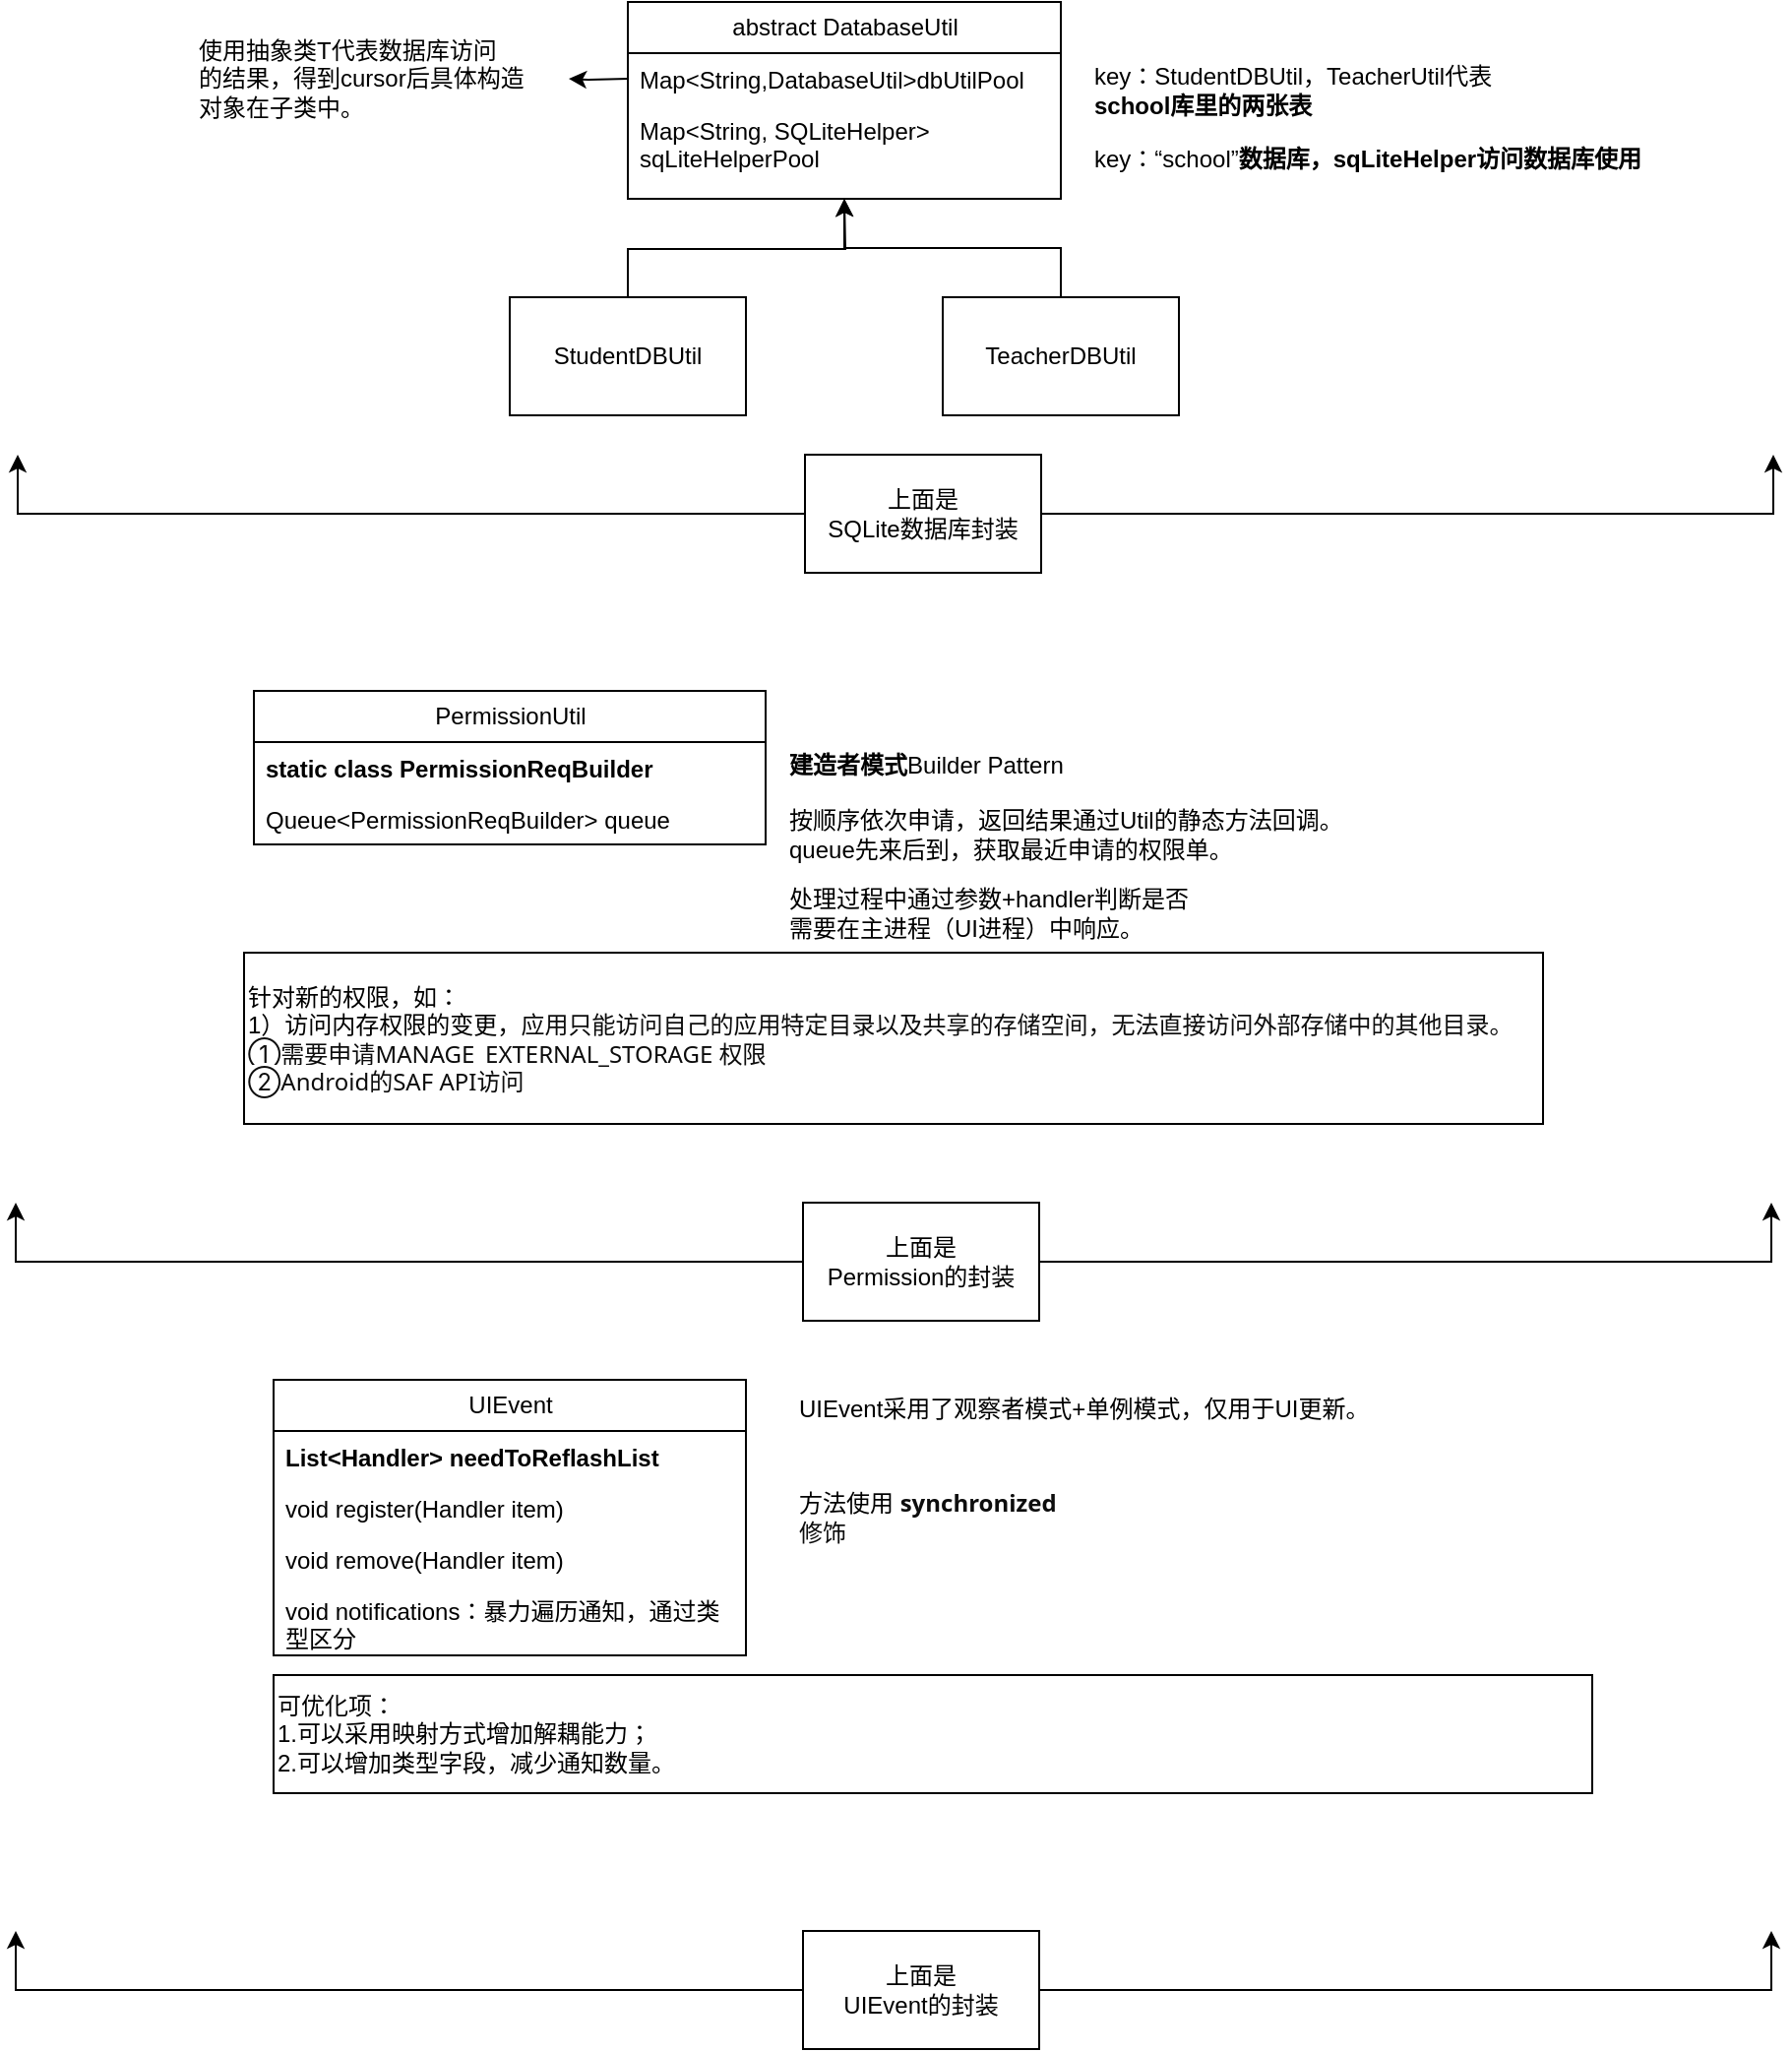 <mxfile version="24.0.7" type="github">
  <diagram name="第 1 页" id="cVpbqnuZjv5tUL9fKgHS">
    <mxGraphModel dx="1050" dy="530" grid="1" gridSize="10" guides="1" tooltips="1" connect="1" arrows="1" fold="1" page="1" pageScale="1" pageWidth="1100" pageHeight="1700" math="0" shadow="0">
      <root>
        <mxCell id="0" />
        <mxCell id="1" parent="0" />
        <mxCell id="_Ly2tGGcxf1HoNy1rfg0-22" style="edgeStyle=orthogonalEdgeStyle;rounded=0;orthogonalLoop=1;jettySize=auto;html=1;exitX=0.5;exitY=0;exitDx=0;exitDy=0;" parent="1" source="_Ly2tGGcxf1HoNy1rfg0-3" edge="1">
          <mxGeometry relative="1" as="geometry">
            <mxPoint x="490" y="110" as="targetPoint" />
          </mxGeometry>
        </mxCell>
        <mxCell id="_Ly2tGGcxf1HoNy1rfg0-3" value="StudentDBUtil" style="whiteSpace=wrap;html=1;" parent="1" vertex="1">
          <mxGeometry x="320" y="160" width="120" height="60" as="geometry" />
        </mxCell>
        <mxCell id="_Ly2tGGcxf1HoNy1rfg0-4" value="TeacherDBUtil" style="whiteSpace=wrap;html=1;" parent="1" vertex="1">
          <mxGeometry x="540" y="160" width="120" height="60" as="geometry" />
        </mxCell>
        <mxCell id="_Ly2tGGcxf1HoNy1rfg0-17" value="&lt;span style=&quot;text-wrap: wrap;&quot;&gt;abstract&amp;nbsp;&lt;/span&gt;&lt;span style=&quot;text-wrap: wrap; background-color: initial;&quot;&gt;DatabaseUtil&lt;/span&gt;" style="swimlane;fontStyle=0;childLayout=stackLayout;horizontal=1;startSize=26;fillColor=none;horizontalStack=0;resizeParent=1;resizeParentMax=0;resizeLast=0;collapsible=1;marginBottom=0;html=1;" parent="1" vertex="1">
          <mxGeometry x="380" y="10" width="220" height="100" as="geometry" />
        </mxCell>
        <mxCell id="_Ly2tGGcxf1HoNy1rfg0-18" value="Map&amp;lt;String,DatabaseUtil&amp;gt;dbUtilPool" style="text;strokeColor=none;fillColor=none;align=left;verticalAlign=top;spacingLeft=4;spacingRight=4;overflow=hidden;rotatable=0;points=[[0,0.5],[1,0.5]];portConstraint=eastwest;whiteSpace=wrap;html=1;" parent="_Ly2tGGcxf1HoNy1rfg0-17" vertex="1">
          <mxGeometry y="26" width="220" height="26" as="geometry" />
        </mxCell>
        <mxCell id="_Ly2tGGcxf1HoNy1rfg0-19" value="Map&amp;lt;String, SQLiteHelper&amp;gt; sqLiteHelperPool" style="text;strokeColor=none;fillColor=none;align=left;verticalAlign=top;spacingLeft=4;spacingRight=4;overflow=hidden;rotatable=0;points=[[0,0.5],[1,0.5]];portConstraint=eastwest;whiteSpace=wrap;html=1;" parent="_Ly2tGGcxf1HoNy1rfg0-17" vertex="1">
          <mxGeometry y="52" width="220" height="48" as="geometry" />
        </mxCell>
        <mxCell id="_Ly2tGGcxf1HoNy1rfg0-21" style="edgeStyle=orthogonalEdgeStyle;rounded=0;orthogonalLoop=1;jettySize=auto;html=1;exitX=0.5;exitY=0;exitDx=0;exitDy=0;entryX=0.5;entryY=1;entryDx=0;entryDy=0;entryPerimeter=0;" parent="1" source="_Ly2tGGcxf1HoNy1rfg0-4" target="_Ly2tGGcxf1HoNy1rfg0-19" edge="1">
          <mxGeometry relative="1" as="geometry" />
        </mxCell>
        <mxCell id="_Ly2tGGcxf1HoNy1rfg0-23" value="key：StudentDBUtil，TeacherUtil代表&lt;div&gt;&lt;b&gt;school库里的两张表&lt;/b&gt;&lt;/div&gt;" style="text;html=1;align=left;verticalAlign=middle;resizable=0;points=[];autosize=1;strokeColor=none;fillColor=none;" parent="1" vertex="1">
          <mxGeometry x="615" y="35" width="230" height="40" as="geometry" />
        </mxCell>
        <mxCell id="1c0kHlhWkJaU_nETKubm-9" value="key：“school”&lt;b&gt;数据库，sqLiteHelper访问数据库使用&lt;/b&gt;" style="text;html=1;align=left;verticalAlign=middle;resizable=0;points=[];autosize=1;strokeColor=none;fillColor=none;" parent="1" vertex="1">
          <mxGeometry x="615" y="75" width="300" height="30" as="geometry" />
        </mxCell>
        <mxCell id="1c0kHlhWkJaU_nETKubm-11" value="使用抽象类T代表数据库访问&lt;div&gt;的结果，得到cursor后具体构造&lt;/div&gt;&lt;div&gt;对象在子类中。&lt;/div&gt;" style="text;html=1;align=left;verticalAlign=middle;resizable=0;points=[];autosize=1;strokeColor=none;fillColor=none;" parent="1" vertex="1">
          <mxGeometry x="160" y="19" width="190" height="60" as="geometry" />
        </mxCell>
        <mxCell id="1c0kHlhWkJaU_nETKubm-10" style="edgeStyle=orthogonalEdgeStyle;rounded=0;orthogonalLoop=1;jettySize=auto;html=1;exitX=0;exitY=0.5;exitDx=0;exitDy=0;" parent="1" target="1c0kHlhWkJaU_nETKubm-11" edge="1">
          <mxGeometry relative="1" as="geometry">
            <mxPoint x="290" y="49" as="targetPoint" />
            <mxPoint x="380" y="49" as="sourcePoint" />
          </mxGeometry>
        </mxCell>
        <mxCell id="1c0kHlhWkJaU_nETKubm-13" style="edgeStyle=orthogonalEdgeStyle;rounded=0;orthogonalLoop=1;jettySize=auto;html=1;exitX=0;exitY=0.5;exitDx=0;exitDy=0;" parent="1" source="1c0kHlhWkJaU_nETKubm-12" edge="1">
          <mxGeometry relative="1" as="geometry">
            <mxPoint x="70" y="240" as="targetPoint" />
            <Array as="points">
              <mxPoint x="70" y="270" />
            </Array>
          </mxGeometry>
        </mxCell>
        <mxCell id="1c0kHlhWkJaU_nETKubm-14" style="edgeStyle=orthogonalEdgeStyle;rounded=0;orthogonalLoop=1;jettySize=auto;html=1;exitX=1;exitY=0.5;exitDx=0;exitDy=0;" parent="1" source="1c0kHlhWkJaU_nETKubm-12" edge="1">
          <mxGeometry relative="1" as="geometry">
            <mxPoint x="962" y="240" as="targetPoint" />
            <Array as="points">
              <mxPoint x="962" y="270" />
            </Array>
          </mxGeometry>
        </mxCell>
        <mxCell id="1c0kHlhWkJaU_nETKubm-12" value="&lt;div&gt;上面是&lt;/div&gt;SQLite数据库封装" style="whiteSpace=wrap;html=1;" parent="1" vertex="1">
          <mxGeometry x="470" y="240" width="120" height="60" as="geometry" />
        </mxCell>
        <mxCell id="1c0kHlhWkJaU_nETKubm-15" value="PermissionUtil" style="swimlane;fontStyle=0;childLayout=stackLayout;horizontal=1;startSize=26;fillColor=none;horizontalStack=0;resizeParent=1;resizeParentMax=0;resizeLast=0;collapsible=1;marginBottom=0;html=1;" parent="1" vertex="1">
          <mxGeometry x="190" y="360" width="260" height="78" as="geometry" />
        </mxCell>
        <mxCell id="1c0kHlhWkJaU_nETKubm-16" value="&lt;b&gt;static&amp;nbsp;class PermissionReqBuilder&lt;/b&gt;" style="text;strokeColor=none;fillColor=none;align=left;verticalAlign=top;spacingLeft=4;spacingRight=4;overflow=hidden;rotatable=0;points=[[0,0.5],[1,0.5]];portConstraint=eastwest;whiteSpace=wrap;html=1;" parent="1c0kHlhWkJaU_nETKubm-15" vertex="1">
          <mxGeometry y="26" width="260" height="26" as="geometry" />
        </mxCell>
        <mxCell id="1c0kHlhWkJaU_nETKubm-17" value="Queue&amp;lt;PermissionReqBuilder&amp;gt;&amp;nbsp;queue" style="text;strokeColor=none;fillColor=none;align=left;verticalAlign=top;spacingLeft=4;spacingRight=4;overflow=hidden;rotatable=0;points=[[0,0.5],[1,0.5]];portConstraint=eastwest;whiteSpace=wrap;html=1;" parent="1c0kHlhWkJaU_nETKubm-15" vertex="1">
          <mxGeometry y="52" width="260" height="26" as="geometry" />
        </mxCell>
        <mxCell id="1c0kHlhWkJaU_nETKubm-20" value="&lt;b&gt;建造者模式&lt;/b&gt;Builder&amp;nbsp;Pattern" style="text;html=1;align=left;verticalAlign=middle;resizable=0;points=[];autosize=1;strokeColor=none;fillColor=none;" parent="1" vertex="1">
          <mxGeometry x="460" y="383" width="160" height="30" as="geometry" />
        </mxCell>
        <mxCell id="1c0kHlhWkJaU_nETKubm-21" value="按顺序依次申请，返回结果通过Util的静态方法回调。&lt;div&gt;queue先来后到，获取最近申请的权限单。&lt;/div&gt;" style="text;html=1;align=left;verticalAlign=middle;resizable=0;points=[];autosize=1;strokeColor=none;fillColor=none;" parent="1" vertex="1">
          <mxGeometry x="460" y="413" width="300" height="40" as="geometry" />
        </mxCell>
        <mxCell id="1c0kHlhWkJaU_nETKubm-22" value="处理过程中通过参数+handler判断是否&lt;div&gt;需要在主进程（UI进程）中响应。&lt;/div&gt;" style="text;html=1;align=left;verticalAlign=middle;resizable=0;points=[];autosize=1;strokeColor=none;fillColor=none;" parent="1" vertex="1">
          <mxGeometry x="460" y="453" width="230" height="40" as="geometry" />
        </mxCell>
        <mxCell id="1c0kHlhWkJaU_nETKubm-23" value="针对新的权限，如：&lt;div style=&quot;font-size: 12px;&quot;&gt;1）访问内存权限的变更，&lt;span style=&quot;color: rgb(13, 13, 13); font-family: Söhne, ui-sans-serif, system-ui, -apple-system, &amp;quot;Segoe UI&amp;quot;, Roboto, Ubuntu, Cantarell, &amp;quot;Noto Sans&amp;quot;, sans-serif, &amp;quot;Helvetica Neue&amp;quot;, Arial, &amp;quot;Apple Color Emoji&amp;quot;, &amp;quot;Segoe UI Emoji&amp;quot;, &amp;quot;Segoe UI Symbol&amp;quot;, &amp;quot;Noto Color Emoji&amp;quot;; font-size: 12px; white-space-collapse: preserve; background-color: rgb(255, 255, 255);&quot;&gt;应用只能访问自己的应用特定目录以及共享的存储空间，无法直接访问外部存储中的其他目录。&lt;/span&gt;&lt;/div&gt;&lt;div style=&quot;font-size: 12px;&quot;&gt;&lt;span style=&quot;color: rgb(13, 13, 13); font-family: Söhne, ui-sans-serif, system-ui, -apple-system, &amp;quot;Segoe UI&amp;quot;, Roboto, Ubuntu, Cantarell, &amp;quot;Noto Sans&amp;quot;, sans-serif, &amp;quot;Helvetica Neue&amp;quot;, Arial, &amp;quot;Apple Color Emoji&amp;quot;, &amp;quot;Segoe UI Emoji&amp;quot;, &amp;quot;Segoe UI Symbol&amp;quot;, &amp;quot;Noto Color Emoji&amp;quot;; font-size: 12px; white-space-collapse: preserve; background-color: rgb(255, 255, 255);&quot;&gt;①需要申请&lt;/span&gt;&lt;span style=&quot;background-color: rgb(255, 255, 255); color: rgb(13, 13, 13); font-family: Söhne, ui-sans-serif, system-ui, -apple-system, &amp;quot;Segoe UI&amp;quot;, Roboto, Ubuntu, Cantarell, &amp;quot;Noto Sans&amp;quot;, sans-serif, &amp;quot;Helvetica Neue&amp;quot;, Arial, &amp;quot;Apple Color Emoji&amp;quot;, &amp;quot;Segoe UI Emoji&amp;quot;, &amp;quot;Segoe UI Symbol&amp;quot;, &amp;quot;Noto Color Emoji&amp;quot;; font-size: 12px; white-space-collapse: preserve;&quot;&gt;MANAGE_EXTERNAL_STORAGE 权限&lt;/span&gt;&lt;/div&gt;&lt;div style=&quot;font-size: 12px;&quot;&gt;&lt;span style=&quot;background-color: rgb(255, 255, 255); color: rgb(13, 13, 13); font-family: Söhne, ui-sans-serif, system-ui, -apple-system, &amp;quot;Segoe UI&amp;quot;, Roboto, Ubuntu, Cantarell, &amp;quot;Noto Sans&amp;quot;, sans-serif, &amp;quot;Helvetica Neue&amp;quot;, Arial, &amp;quot;Apple Color Emoji&amp;quot;, &amp;quot;Segoe UI Emoji&amp;quot;, &amp;quot;Segoe UI Symbol&amp;quot;, &amp;quot;Noto Color Emoji&amp;quot;; font-size: 12px; white-space-collapse: preserve;&quot;&gt;②Android的SAF API访问&lt;/span&gt;&lt;/div&gt;" style="whiteSpace=wrap;html=1;fontSize=12;align=left;" parent="1" vertex="1">
          <mxGeometry x="185" y="493" width="660" height="87" as="geometry" />
        </mxCell>
        <mxCell id="1c0kHlhWkJaU_nETKubm-24" style="edgeStyle=orthogonalEdgeStyle;rounded=0;orthogonalLoop=1;jettySize=auto;html=1;exitX=0;exitY=0.5;exitDx=0;exitDy=0;" parent="1" source="1c0kHlhWkJaU_nETKubm-26" edge="1">
          <mxGeometry relative="1" as="geometry">
            <mxPoint x="69" y="620" as="targetPoint" />
            <Array as="points">
              <mxPoint x="69" y="650" />
            </Array>
          </mxGeometry>
        </mxCell>
        <mxCell id="1c0kHlhWkJaU_nETKubm-25" style="edgeStyle=orthogonalEdgeStyle;rounded=0;orthogonalLoop=1;jettySize=auto;html=1;exitX=1;exitY=0.5;exitDx=0;exitDy=0;" parent="1" source="1c0kHlhWkJaU_nETKubm-26" edge="1">
          <mxGeometry relative="1" as="geometry">
            <mxPoint x="961" y="620" as="targetPoint" />
            <Array as="points">
              <mxPoint x="961" y="650" />
            </Array>
          </mxGeometry>
        </mxCell>
        <mxCell id="1c0kHlhWkJaU_nETKubm-26" value="&lt;div&gt;上面是&lt;/div&gt;Permission的封装" style="whiteSpace=wrap;html=1;" parent="1" vertex="1">
          <mxGeometry x="469" y="620" width="120" height="60" as="geometry" />
        </mxCell>
        <mxCell id="asEf8vuWVPnKcKxidllt-1" value="UIEvent" style="swimlane;fontStyle=0;childLayout=stackLayout;horizontal=1;startSize=26;fillColor=none;horizontalStack=0;resizeParent=1;resizeParentMax=0;resizeLast=0;collapsible=1;marginBottom=0;html=1;" vertex="1" parent="1">
          <mxGeometry x="200" y="710" width="240" height="140" as="geometry" />
        </mxCell>
        <mxCell id="asEf8vuWVPnKcKxidllt-2" value="&lt;b&gt;List&amp;lt;Handler&amp;gt; needToReflashList&lt;/b&gt;" style="text;strokeColor=none;fillColor=none;align=left;verticalAlign=top;spacingLeft=4;spacingRight=4;overflow=hidden;rotatable=0;points=[[0,0.5],[1,0.5]];portConstraint=eastwest;whiteSpace=wrap;html=1;" vertex="1" parent="asEf8vuWVPnKcKxidllt-1">
          <mxGeometry y="26" width="240" height="26" as="geometry" />
        </mxCell>
        <mxCell id="asEf8vuWVPnKcKxidllt-3" value="void register(Handler item)" style="text;strokeColor=none;fillColor=none;align=left;verticalAlign=top;spacingLeft=4;spacingRight=4;overflow=hidden;rotatable=0;points=[[0,0.5],[1,0.5]];portConstraint=eastwest;whiteSpace=wrap;html=1;" vertex="1" parent="asEf8vuWVPnKcKxidllt-1">
          <mxGeometry y="52" width="240" height="26" as="geometry" />
        </mxCell>
        <mxCell id="asEf8vuWVPnKcKxidllt-4" value="void remove(Handler item)" style="text;strokeColor=none;fillColor=none;align=left;verticalAlign=top;spacingLeft=4;spacingRight=4;overflow=hidden;rotatable=0;points=[[0,0.5],[1,0.5]];portConstraint=eastwest;whiteSpace=wrap;html=1;" vertex="1" parent="asEf8vuWVPnKcKxidllt-1">
          <mxGeometry y="78" width="240" height="26" as="geometry" />
        </mxCell>
        <mxCell id="asEf8vuWVPnKcKxidllt-5" value="void notifications：暴力遍历通知，通过类型区分" style="text;strokeColor=none;fillColor=none;align=left;verticalAlign=top;spacingLeft=4;spacingRight=4;overflow=hidden;rotatable=0;points=[[0,0.5],[1,0.5]];portConstraint=eastwest;whiteSpace=wrap;html=1;" vertex="1" parent="asEf8vuWVPnKcKxidllt-1">
          <mxGeometry y="104" width="240" height="36" as="geometry" />
        </mxCell>
        <mxCell id="asEf8vuWVPnKcKxidllt-6" value="UIEvent采用了观察者模式+单例模式，仅用于UI更新。" style="text;html=1;align=left;verticalAlign=middle;resizable=0;points=[];autosize=1;strokeColor=none;fillColor=none;" vertex="1" parent="1">
          <mxGeometry x="465" y="710" width="310" height="30" as="geometry" />
        </mxCell>
        <mxCell id="asEf8vuWVPnKcKxidllt-7" value="方法使用&amp;nbsp;&lt;span style=&quot;border: 0px solid rgb(227, 227, 227); box-sizing: border-box; --tw-border-spacing-x: 0; --tw-border-spacing-y: 0; --tw-translate-x: 0; --tw-translate-y: 0; --tw-rotate: 0; --tw-skew-x: 0; --tw-skew-y: 0; --tw-scale-x: 1; --tw-scale-y: 1; --tw-pan-x: ; --tw-pan-y: ; --tw-pinch-zoom: ; --tw-scroll-snap-strictness: proximity; --tw-gradient-from-position: ; --tw-gradient-via-position: ; --tw-gradient-to-position: ; --tw-ordinal: ; --tw-slashed-zero: ; --tw-numeric-figure: ; --tw-numeric-spacing: ; --tw-numeric-fraction: ; --tw-ring-inset: ; --tw-ring-offset-width: 0px; --tw-ring-offset-color: #fff; --tw-ring-color: rgba(69,89,164,.5); --tw-ring-offset-shadow: 0 0 transparent; --tw-ring-shadow: 0 0 transparent; --tw-shadow: 0 0 transparent; --tw-shadow-colored: 0 0 transparent; --tw-blur: ; --tw-brightness: ; --tw-contrast: ; --tw-grayscale: ; --tw-hue-rotate: ; --tw-invert: ; --tw-saturate: ; --tw-sepia: ; --tw-drop-shadow: ; --tw-backdrop-blur: ; --tw-backdrop-brightness: ; --tw-backdrop-contrast: ; --tw-backdrop-grayscale: ; --tw-backdrop-hue-rotate: ; --tw-backdrop-invert: ; --tw-backdrop-opacity: ; --tw-backdrop-saturate: ; --tw-backdrop-sepia: ; font-weight: 600; color: rgb(13, 13, 13); font-family: Söhne, ui-sans-serif, system-ui, -apple-system, &amp;quot;Segoe UI&amp;quot;, Roboto, Ubuntu, Cantarell, &amp;quot;Noto Sans&amp;quot;, sans-serif, &amp;quot;Helvetica Neue&amp;quot;, Arial, &amp;quot;Apple Color Emoji&amp;quot;, &amp;quot;Segoe UI Emoji&amp;quot;, &amp;quot;Segoe UI Symbol&amp;quot;, &amp;quot;Noto Color Emoji&amp;quot;; font-size: 12px; white-space: pre-wrap; background-color: rgb(255, 255, 255);&quot;&gt;synchronized&lt;/span&gt;&lt;span style=&quot;border: 0px solid rgb(227, 227, 227); box-sizing: border-box; --tw-border-spacing-x: 0; --tw-border-spacing-y: 0; --tw-translate-x: 0; --tw-translate-y: 0; --tw-rotate: 0; --tw-skew-x: 0; --tw-skew-y: 0; --tw-scale-x: 1; --tw-scale-y: 1; --tw-pan-x: ; --tw-pan-y: ; --tw-pinch-zoom: ; --tw-scroll-snap-strictness: proximity; --tw-gradient-from-position: ; --tw-gradient-via-position: ; --tw-gradient-to-position: ; --tw-ordinal: ; --tw-slashed-zero: ; --tw-numeric-figure: ; --tw-numeric-spacing: ; --tw-numeric-fraction: ; --tw-ring-inset: ; --tw-ring-offset-width: 0px; --tw-ring-offset-color: #fff; --tw-ring-color: rgba(69,89,164,.5); --tw-ring-offset-shadow: 0 0 transparent; --tw-ring-shadow: 0 0 transparent; --tw-shadow: 0 0 transparent; --tw-shadow-colored: 0 0 transparent; --tw-blur: ; --tw-brightness: ; --tw-contrast: ; --tw-grayscale: ; --tw-hue-rotate: ; --tw-invert: ; --tw-saturate: ; --tw-sepia: ; --tw-drop-shadow: ; --tw-backdrop-blur: ; --tw-backdrop-brightness: ; --tw-backdrop-contrast: ; --tw-backdrop-grayscale: ; --tw-backdrop-hue-rotate: ; --tw-backdrop-invert: ; --tw-backdrop-opacity: ; --tw-backdrop-saturate: ; --tw-backdrop-sepia: ; color: rgb(13, 13, 13); font-family: Söhne, ui-sans-serif, system-ui, -apple-system, &amp;quot;Segoe UI&amp;quot;, Roboto, Ubuntu, Cantarell, &amp;quot;Noto Sans&amp;quot;, sans-serif, &amp;quot;Helvetica Neue&amp;quot;, Arial, &amp;quot;Apple Color Emoji&amp;quot;, &amp;quot;Segoe UI Emoji&amp;quot;, &amp;quot;Segoe UI Symbol&amp;quot;, &amp;quot;Noto Color Emoji&amp;quot;; font-size: 12px; white-space: pre-wrap; background-color: rgb(255, 255, 255);&quot;&gt;修饰&lt;/span&gt;" style="text;html=1;align=left;verticalAlign=middle;resizable=0;points=[];autosize=1;strokeColor=none;fillColor=none;fontSize=12;" vertex="1" parent="1">
          <mxGeometry x="465" y="765" width="180" height="30" as="geometry" />
        </mxCell>
        <mxCell id="asEf8vuWVPnKcKxidllt-8" style="edgeStyle=orthogonalEdgeStyle;rounded=0;orthogonalLoop=1;jettySize=auto;html=1;exitX=0;exitY=0.5;exitDx=0;exitDy=0;" edge="1" parent="1" source="asEf8vuWVPnKcKxidllt-10">
          <mxGeometry relative="1" as="geometry">
            <mxPoint x="69" y="990" as="targetPoint" />
            <Array as="points">
              <mxPoint x="69" y="1020" />
            </Array>
          </mxGeometry>
        </mxCell>
        <mxCell id="asEf8vuWVPnKcKxidllt-9" style="edgeStyle=orthogonalEdgeStyle;rounded=0;orthogonalLoop=1;jettySize=auto;html=1;exitX=1;exitY=0.5;exitDx=0;exitDy=0;" edge="1" parent="1" source="asEf8vuWVPnKcKxidllt-10">
          <mxGeometry relative="1" as="geometry">
            <mxPoint x="961" y="990" as="targetPoint" />
            <Array as="points">
              <mxPoint x="961" y="1020" />
            </Array>
          </mxGeometry>
        </mxCell>
        <mxCell id="asEf8vuWVPnKcKxidllt-10" value="&lt;div&gt;上面是&lt;/div&gt;UIEvent的封装" style="whiteSpace=wrap;html=1;" vertex="1" parent="1">
          <mxGeometry x="469" y="990" width="120" height="60" as="geometry" />
        </mxCell>
        <mxCell id="asEf8vuWVPnKcKxidllt-11" value="可优化项：&lt;br&gt;1.可以采用映射方式增加解耦能力；&lt;br&gt;2.可以增加类型字段，减少通知数量。" style="whiteSpace=wrap;html=1;align=left;" vertex="1" parent="1">
          <mxGeometry x="200" y="860" width="670" height="60" as="geometry" />
        </mxCell>
      </root>
    </mxGraphModel>
  </diagram>
</mxfile>
